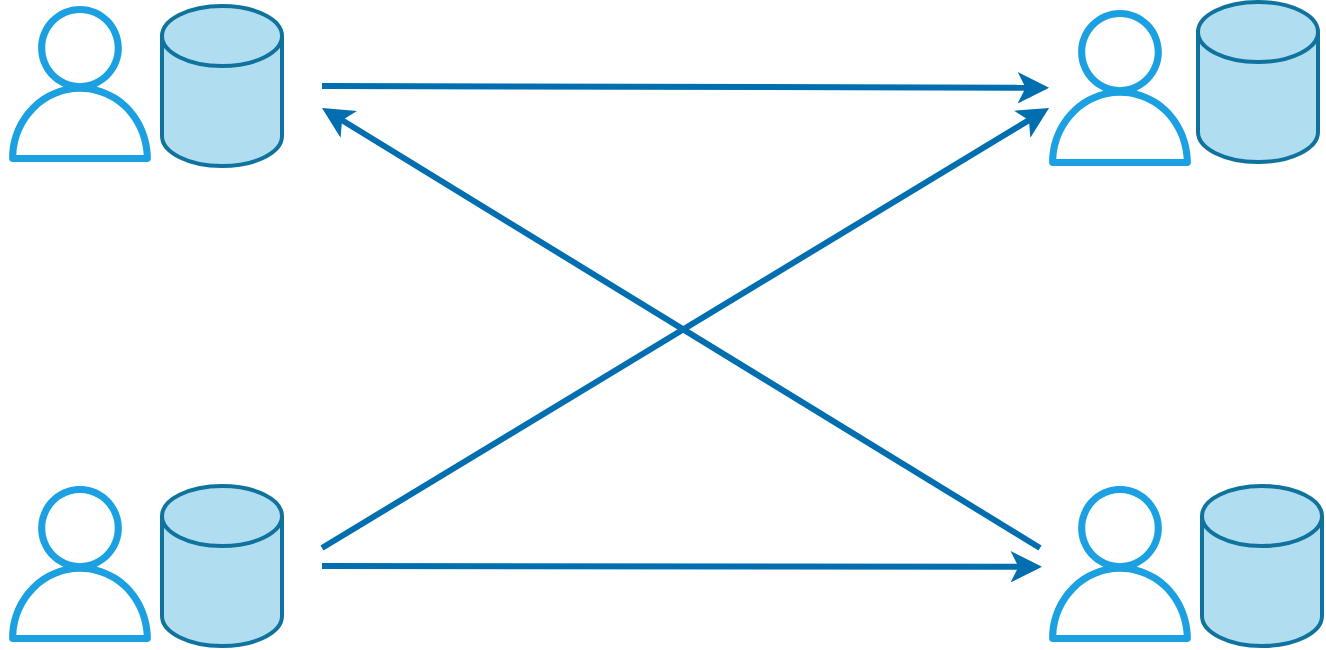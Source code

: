<mxfile version="15.3.0" type="device"><diagram id="itifnB_gzAz5IUnrYvle" name="Page-1"><mxGraphModel dx="1422" dy="762" grid="1" gridSize="10" guides="1" tooltips="1" connect="1" arrows="1" fold="1" page="1" pageScale="1" pageWidth="827" pageHeight="1169" math="0" shadow="0"><root><mxCell id="0"/><mxCell id="1" parent="0"/><mxCell id="m4fJ5pwwvBL0pBfvQBVn-2" value="" style="sketch=0;outlineConnect=0;fillColor=#1ba1e2;strokeColor=#006EAF;dashed=0;verticalLabelPosition=bottom;verticalAlign=top;align=center;html=1;fontSize=12;fontStyle=0;aspect=fixed;pointerEvents=1;shape=mxgraph.aws4.user;fontColor=#ffffff;" parent="1" vertex="1"><mxGeometry x="80" y="200" width="78" height="78" as="geometry"/></mxCell><mxCell id="m4fJ5pwwvBL0pBfvQBVn-3" value="" style="sketch=0;outlineConnect=0;fillColor=#1ba1e2;strokeColor=#006EAF;dashed=0;verticalLabelPosition=bottom;verticalAlign=top;align=center;html=1;fontSize=12;fontStyle=0;aspect=fixed;pointerEvents=1;shape=mxgraph.aws4.user;fontColor=#ffffff;" parent="1" vertex="1"><mxGeometry x="600" y="440" width="78" height="78" as="geometry"/></mxCell><mxCell id="m4fJ5pwwvBL0pBfvQBVn-4" value="" style="sketch=0;outlineConnect=0;fillColor=#1ba1e2;strokeColor=#006EAF;dashed=0;verticalLabelPosition=bottom;verticalAlign=top;align=center;html=1;fontSize=12;fontStyle=0;aspect=fixed;pointerEvents=1;shape=mxgraph.aws4.user;fontColor=#ffffff;" parent="1" vertex="1"><mxGeometry x="80" y="440" width="78" height="78" as="geometry"/></mxCell><mxCell id="m4fJ5pwwvBL0pBfvQBVn-5" value="" style="sketch=0;outlineConnect=0;fillColor=#1ba1e2;strokeColor=#006EAF;dashed=0;verticalLabelPosition=bottom;verticalAlign=top;align=center;html=1;fontSize=12;fontStyle=0;aspect=fixed;pointerEvents=1;shape=mxgraph.aws4.user;fontColor=#ffffff;" parent="1" vertex="1"><mxGeometry x="600" y="202" width="78" height="78" as="geometry"/></mxCell><mxCell id="m4fJ5pwwvBL0pBfvQBVn-7" value="" style="shape=cylinder3;whiteSpace=wrap;html=1;boundedLbl=1;backgroundOutline=1;size=15;strokeWidth=2;fillColor=#b1ddf0;strokeColor=#10739e;" parent="1" vertex="1"><mxGeometry x="160" y="200" width="60" height="80" as="geometry"/></mxCell><mxCell id="m4fJ5pwwvBL0pBfvQBVn-8" value="" style="shape=cylinder3;whiteSpace=wrap;html=1;boundedLbl=1;backgroundOutline=1;size=15;strokeWidth=2;fillColor=#b1ddf0;strokeColor=#10739e;" parent="1" vertex="1"><mxGeometry x="160" y="440" width="60" height="80" as="geometry"/></mxCell><mxCell id="m4fJ5pwwvBL0pBfvQBVn-11" value="" style="endArrow=classic;html=1;strokeWidth=3;fillColor=#1ba1e2;strokeColor=#006EAF;" parent="1" target="m4fJ5pwwvBL0pBfvQBVn-5" edge="1"><mxGeometry width="50" height="50" relative="1" as="geometry"><mxPoint x="240" y="240" as="sourcePoint"/><mxPoint x="290" y="190" as="targetPoint"/></mxGeometry></mxCell><mxCell id="m4fJ5pwwvBL0pBfvQBVn-12" value="" style="endArrow=classic;html=1;strokeWidth=3;fillColor=#1ba1e2;strokeColor=#006EAF;entryX=0;entryY=0.615;entryDx=0;entryDy=0;entryPerimeter=0;" parent="1" edge="1"><mxGeometry width="50" height="50" relative="1" as="geometry"><mxPoint x="240" y="471" as="sourcePoint"/><mxPoint x="603.545" y="250.97" as="targetPoint"/><Array as="points"/></mxGeometry></mxCell><mxCell id="m4fJ5pwwvBL0pBfvQBVn-13" value="" style="endArrow=classic;html=1;strokeWidth=3;fillColor=#1ba1e2;strokeColor=#006EAF;" parent="1" edge="1"><mxGeometry width="50" height="50" relative="1" as="geometry"><mxPoint x="240" y="480" as="sourcePoint"/><mxPoint x="599.995" y="480.411" as="targetPoint"/></mxGeometry></mxCell><mxCell id="m4fJ5pwwvBL0pBfvQBVn-14" value="" style="endArrow=classic;html=1;strokeWidth=3;fillColor=#1ba1e2;strokeColor=#006EAF;" parent="1" edge="1"><mxGeometry width="50" height="50" relative="1" as="geometry"><mxPoint x="599" y="471" as="sourcePoint"/><mxPoint x="240" y="251" as="targetPoint"/><Array as="points"/></mxGeometry></mxCell><mxCell id="lrmtd9lHDgtLkjAaNqVL-1" value="" style="shape=cylinder3;whiteSpace=wrap;html=1;boundedLbl=1;backgroundOutline=1;size=15;strokeWidth=2;fillColor=#b1ddf0;strokeColor=#10739e;" parent="1" vertex="1"><mxGeometry x="678" y="198" width="60" height="80" as="geometry"/></mxCell><mxCell id="lrmtd9lHDgtLkjAaNqVL-2" value="" style="shape=cylinder3;whiteSpace=wrap;html=1;boundedLbl=1;backgroundOutline=1;size=15;strokeWidth=2;fillColor=#b1ddf0;strokeColor=#10739e;" parent="1" vertex="1"><mxGeometry x="680" y="440" width="60" height="80" as="geometry"/></mxCell></root></mxGraphModel></diagram></mxfile>